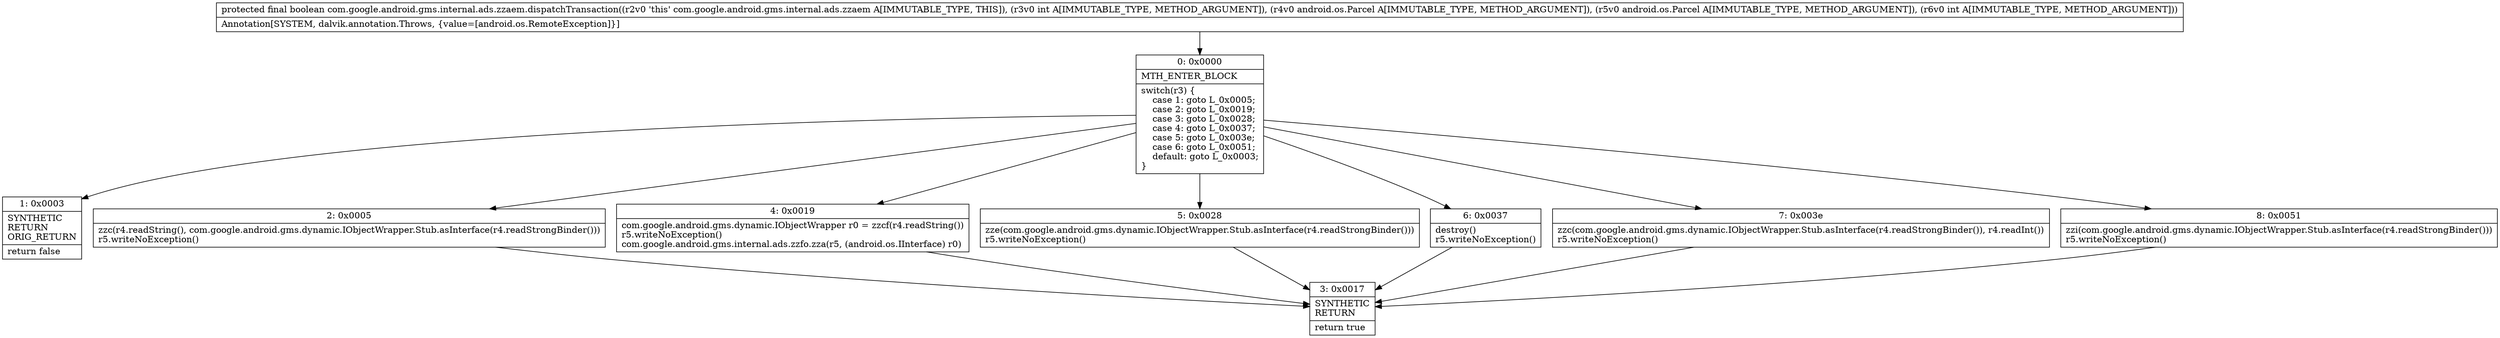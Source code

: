 digraph "CFG forcom.google.android.gms.internal.ads.zzaem.dispatchTransaction(ILandroid\/os\/Parcel;Landroid\/os\/Parcel;I)Z" {
Node_0 [shape=record,label="{0\:\ 0x0000|MTH_ENTER_BLOCK\l|switch(r3) \{\l    case 1: goto L_0x0005;\l    case 2: goto L_0x0019;\l    case 3: goto L_0x0028;\l    case 4: goto L_0x0037;\l    case 5: goto L_0x003e;\l    case 6: goto L_0x0051;\l    default: goto L_0x0003;\l\}\l}"];
Node_1 [shape=record,label="{1\:\ 0x0003|SYNTHETIC\lRETURN\lORIG_RETURN\l|return false\l}"];
Node_2 [shape=record,label="{2\:\ 0x0005|zzc(r4.readString(), com.google.android.gms.dynamic.IObjectWrapper.Stub.asInterface(r4.readStrongBinder()))\lr5.writeNoException()\l}"];
Node_3 [shape=record,label="{3\:\ 0x0017|SYNTHETIC\lRETURN\l|return true\l}"];
Node_4 [shape=record,label="{4\:\ 0x0019|com.google.android.gms.dynamic.IObjectWrapper r0 = zzcf(r4.readString())\lr5.writeNoException()\lcom.google.android.gms.internal.ads.zzfo.zza(r5, (android.os.IInterface) r0)\l}"];
Node_5 [shape=record,label="{5\:\ 0x0028|zze(com.google.android.gms.dynamic.IObjectWrapper.Stub.asInterface(r4.readStrongBinder()))\lr5.writeNoException()\l}"];
Node_6 [shape=record,label="{6\:\ 0x0037|destroy()\lr5.writeNoException()\l}"];
Node_7 [shape=record,label="{7\:\ 0x003e|zzc(com.google.android.gms.dynamic.IObjectWrapper.Stub.asInterface(r4.readStrongBinder()), r4.readInt())\lr5.writeNoException()\l}"];
Node_8 [shape=record,label="{8\:\ 0x0051|zzi(com.google.android.gms.dynamic.IObjectWrapper.Stub.asInterface(r4.readStrongBinder()))\lr5.writeNoException()\l}"];
MethodNode[shape=record,label="{protected final boolean com.google.android.gms.internal.ads.zzaem.dispatchTransaction((r2v0 'this' com.google.android.gms.internal.ads.zzaem A[IMMUTABLE_TYPE, THIS]), (r3v0 int A[IMMUTABLE_TYPE, METHOD_ARGUMENT]), (r4v0 android.os.Parcel A[IMMUTABLE_TYPE, METHOD_ARGUMENT]), (r5v0 android.os.Parcel A[IMMUTABLE_TYPE, METHOD_ARGUMENT]), (r6v0 int A[IMMUTABLE_TYPE, METHOD_ARGUMENT]))  | Annotation[SYSTEM, dalvik.annotation.Throws, \{value=[android.os.RemoteException]\}]\l}"];
MethodNode -> Node_0;
Node_0 -> Node_1;
Node_0 -> Node_2;
Node_0 -> Node_4;
Node_0 -> Node_5;
Node_0 -> Node_6;
Node_0 -> Node_7;
Node_0 -> Node_8;
Node_2 -> Node_3;
Node_4 -> Node_3;
Node_5 -> Node_3;
Node_6 -> Node_3;
Node_7 -> Node_3;
Node_8 -> Node_3;
}

